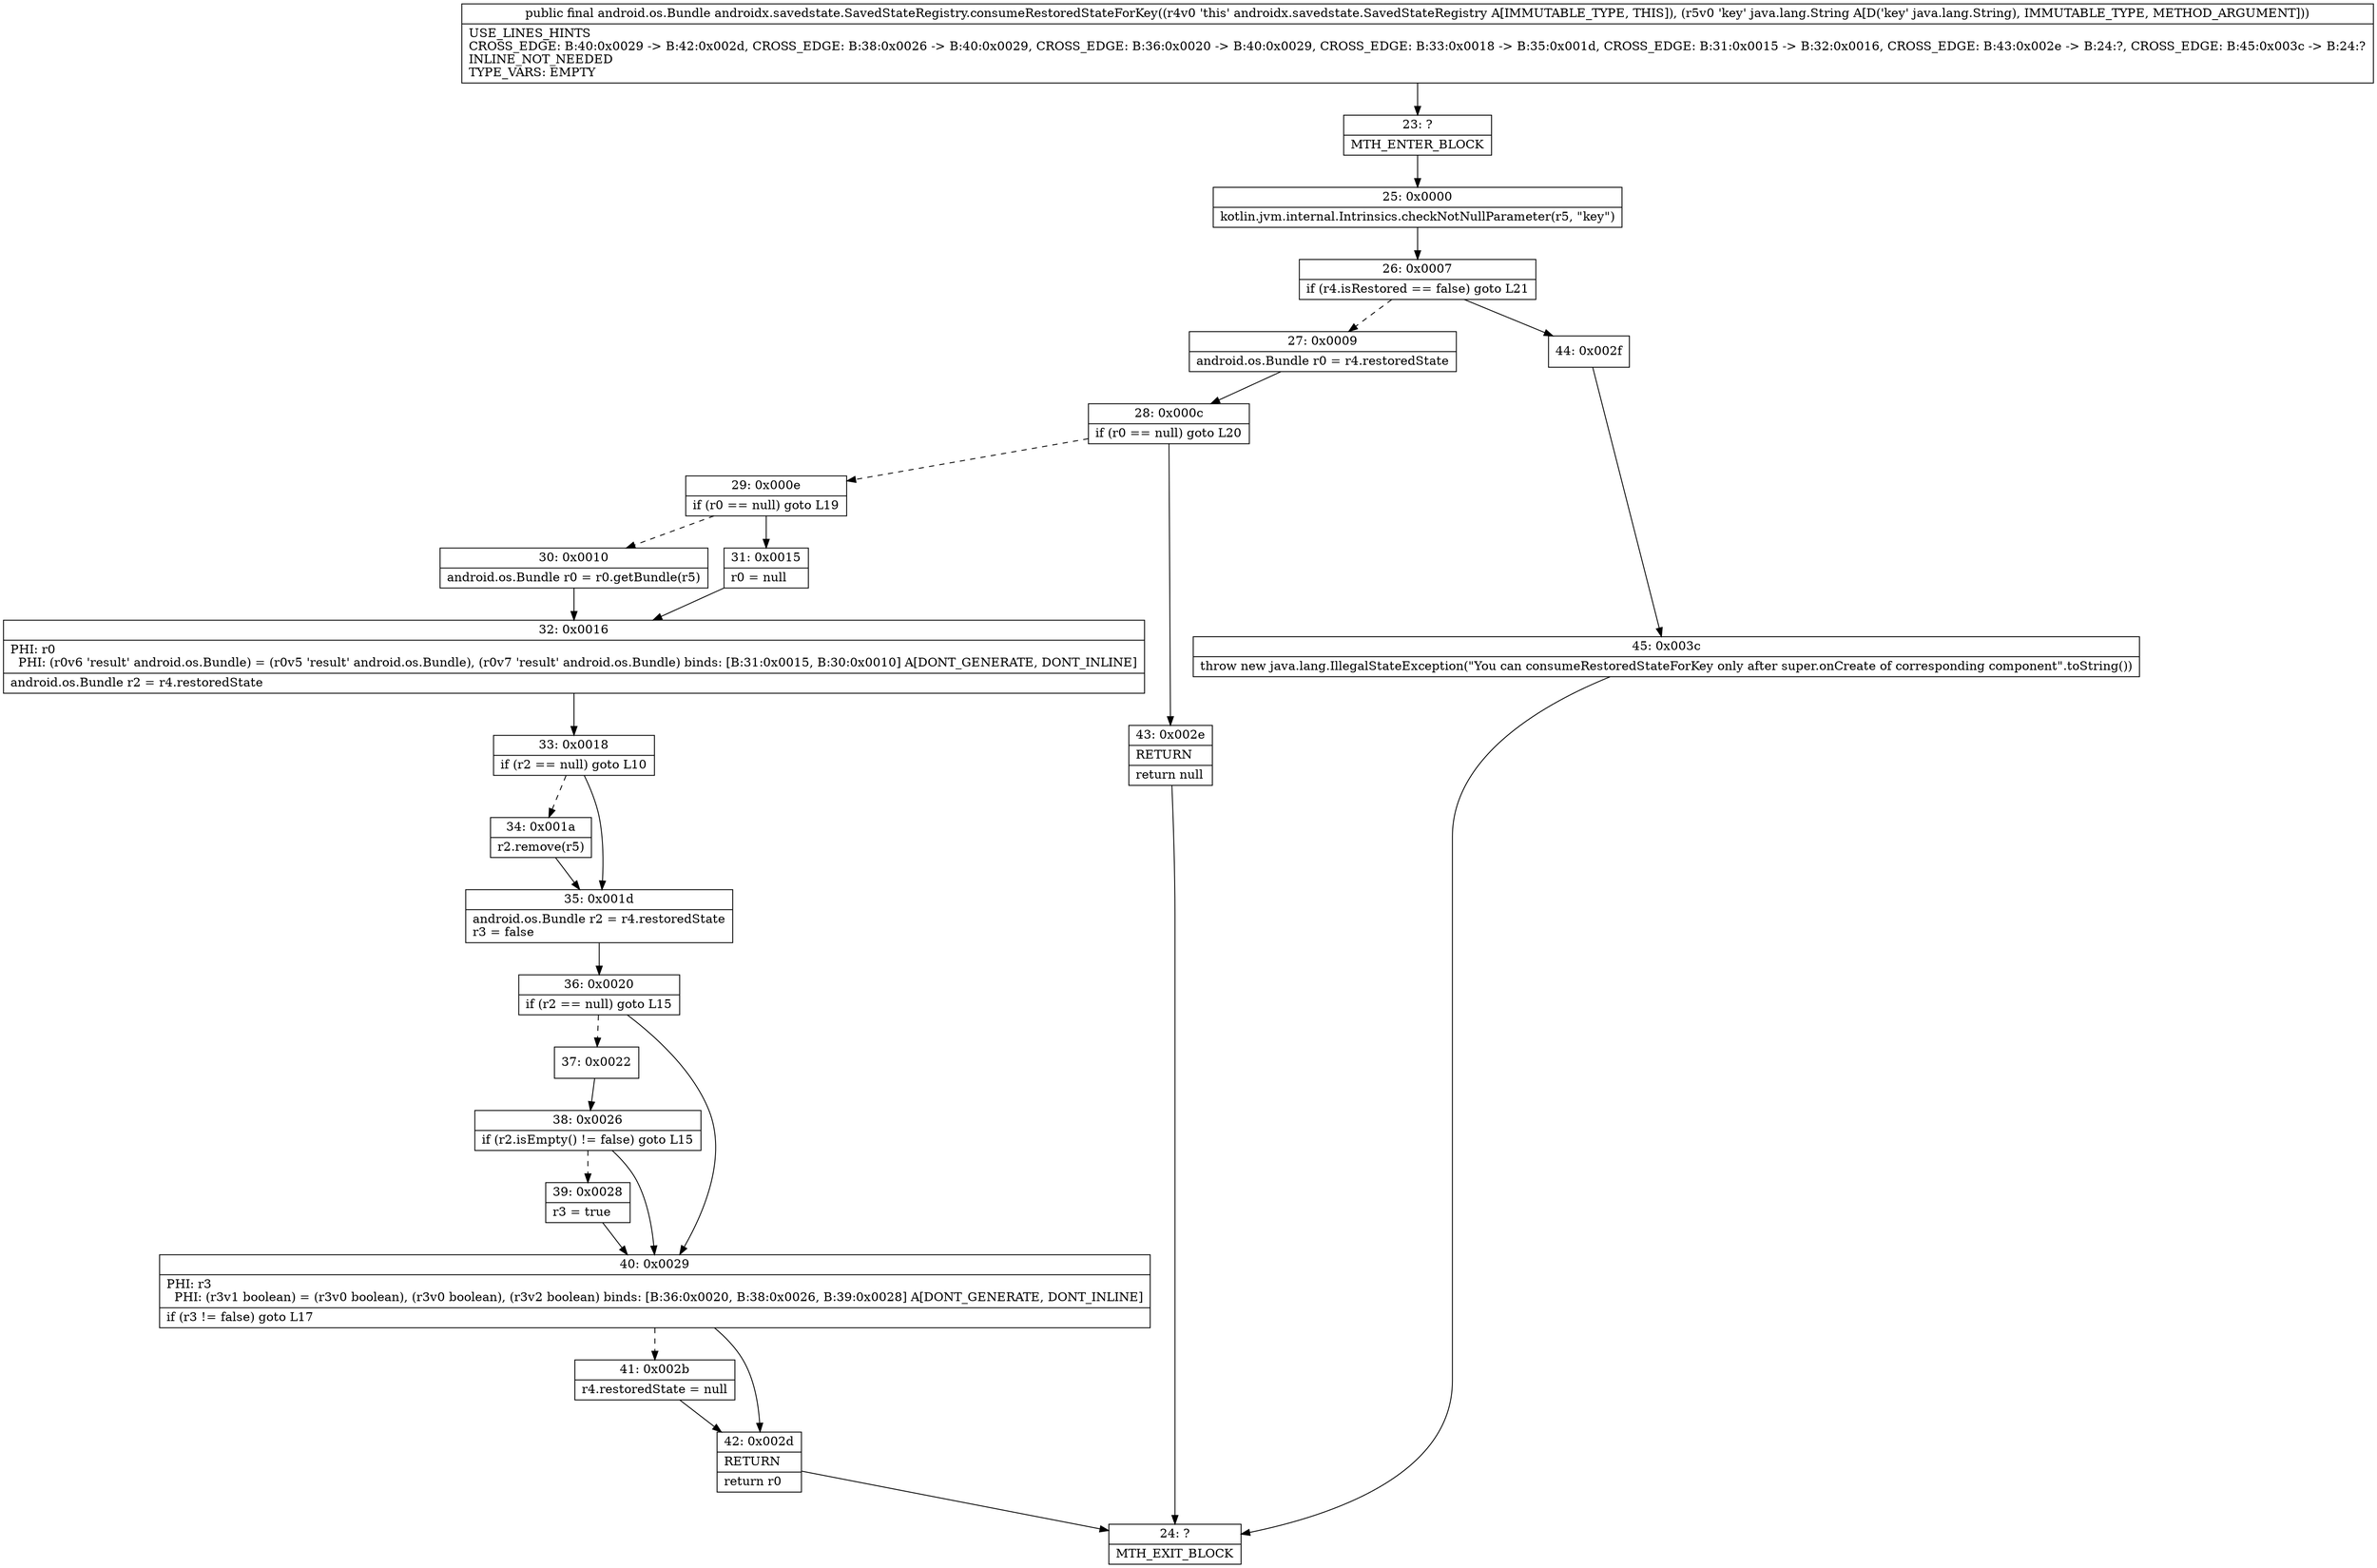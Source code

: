 digraph "CFG forandroidx.savedstate.SavedStateRegistry.consumeRestoredStateForKey(Ljava\/lang\/String;)Landroid\/os\/Bundle;" {
Node_23 [shape=record,label="{23\:\ ?|MTH_ENTER_BLOCK\l}"];
Node_25 [shape=record,label="{25\:\ 0x0000|kotlin.jvm.internal.Intrinsics.checkNotNullParameter(r5, \"key\")\l}"];
Node_26 [shape=record,label="{26\:\ 0x0007|if (r4.isRestored == false) goto L21\l}"];
Node_27 [shape=record,label="{27\:\ 0x0009|android.os.Bundle r0 = r4.restoredState\l}"];
Node_28 [shape=record,label="{28\:\ 0x000c|if (r0 == null) goto L20\l}"];
Node_29 [shape=record,label="{29\:\ 0x000e|if (r0 == null) goto L19\l}"];
Node_30 [shape=record,label="{30\:\ 0x0010|android.os.Bundle r0 = r0.getBundle(r5)\l}"];
Node_32 [shape=record,label="{32\:\ 0x0016|PHI: r0 \l  PHI: (r0v6 'result' android.os.Bundle) = (r0v5 'result' android.os.Bundle), (r0v7 'result' android.os.Bundle) binds: [B:31:0x0015, B:30:0x0010] A[DONT_GENERATE, DONT_INLINE]\l|android.os.Bundle r2 = r4.restoredState\l}"];
Node_33 [shape=record,label="{33\:\ 0x0018|if (r2 == null) goto L10\l}"];
Node_34 [shape=record,label="{34\:\ 0x001a|r2.remove(r5)\l}"];
Node_35 [shape=record,label="{35\:\ 0x001d|android.os.Bundle r2 = r4.restoredState\lr3 = false\l}"];
Node_36 [shape=record,label="{36\:\ 0x0020|if (r2 == null) goto L15\l}"];
Node_37 [shape=record,label="{37\:\ 0x0022}"];
Node_38 [shape=record,label="{38\:\ 0x0026|if (r2.isEmpty() != false) goto L15\l}"];
Node_39 [shape=record,label="{39\:\ 0x0028|r3 = true\l}"];
Node_40 [shape=record,label="{40\:\ 0x0029|PHI: r3 \l  PHI: (r3v1 boolean) = (r3v0 boolean), (r3v0 boolean), (r3v2 boolean) binds: [B:36:0x0020, B:38:0x0026, B:39:0x0028] A[DONT_GENERATE, DONT_INLINE]\l|if (r3 != false) goto L17\l}"];
Node_41 [shape=record,label="{41\:\ 0x002b|r4.restoredState = null\l}"];
Node_42 [shape=record,label="{42\:\ 0x002d|RETURN\l|return r0\l}"];
Node_24 [shape=record,label="{24\:\ ?|MTH_EXIT_BLOCK\l}"];
Node_31 [shape=record,label="{31\:\ 0x0015|r0 = null\l}"];
Node_43 [shape=record,label="{43\:\ 0x002e|RETURN\l|return null\l}"];
Node_44 [shape=record,label="{44\:\ 0x002f}"];
Node_45 [shape=record,label="{45\:\ 0x003c|throw new java.lang.IllegalStateException(\"You can consumeRestoredStateForKey only after super.onCreate of corresponding component\".toString())\l}"];
MethodNode[shape=record,label="{public final android.os.Bundle androidx.savedstate.SavedStateRegistry.consumeRestoredStateForKey((r4v0 'this' androidx.savedstate.SavedStateRegistry A[IMMUTABLE_TYPE, THIS]), (r5v0 'key' java.lang.String A[D('key' java.lang.String), IMMUTABLE_TYPE, METHOD_ARGUMENT]))  | USE_LINES_HINTS\lCROSS_EDGE: B:40:0x0029 \-\> B:42:0x002d, CROSS_EDGE: B:38:0x0026 \-\> B:40:0x0029, CROSS_EDGE: B:36:0x0020 \-\> B:40:0x0029, CROSS_EDGE: B:33:0x0018 \-\> B:35:0x001d, CROSS_EDGE: B:31:0x0015 \-\> B:32:0x0016, CROSS_EDGE: B:43:0x002e \-\> B:24:?, CROSS_EDGE: B:45:0x003c \-\> B:24:?\lINLINE_NOT_NEEDED\lTYPE_VARS: EMPTY\l}"];
MethodNode -> Node_23;Node_23 -> Node_25;
Node_25 -> Node_26;
Node_26 -> Node_27[style=dashed];
Node_26 -> Node_44;
Node_27 -> Node_28;
Node_28 -> Node_29[style=dashed];
Node_28 -> Node_43;
Node_29 -> Node_30[style=dashed];
Node_29 -> Node_31;
Node_30 -> Node_32;
Node_32 -> Node_33;
Node_33 -> Node_34[style=dashed];
Node_33 -> Node_35;
Node_34 -> Node_35;
Node_35 -> Node_36;
Node_36 -> Node_37[style=dashed];
Node_36 -> Node_40;
Node_37 -> Node_38;
Node_38 -> Node_39[style=dashed];
Node_38 -> Node_40;
Node_39 -> Node_40;
Node_40 -> Node_41[style=dashed];
Node_40 -> Node_42;
Node_41 -> Node_42;
Node_42 -> Node_24;
Node_31 -> Node_32;
Node_43 -> Node_24;
Node_44 -> Node_45;
Node_45 -> Node_24;
}

